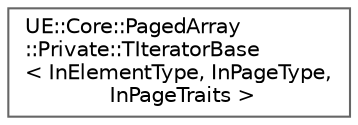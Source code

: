 digraph "Graphical Class Hierarchy"
{
 // INTERACTIVE_SVG=YES
 // LATEX_PDF_SIZE
  bgcolor="transparent";
  edge [fontname=Helvetica,fontsize=10,labelfontname=Helvetica,labelfontsize=10];
  node [fontname=Helvetica,fontsize=10,shape=box,height=0.2,width=0.4];
  rankdir="LR";
  Node0 [id="Node000000",label="UE::Core::PagedArray\l::Private::TIteratorBase\l\< InElementType, InPageType,\l InPageTraits \>",height=0.2,width=0.4,color="grey40", fillcolor="white", style="filled",URL="$db/d70/classUE_1_1Core_1_1PagedArray_1_1Private_1_1TIteratorBase.html",tooltip="TPagedArray iterator base class for TIteratorAdapter."];
}
